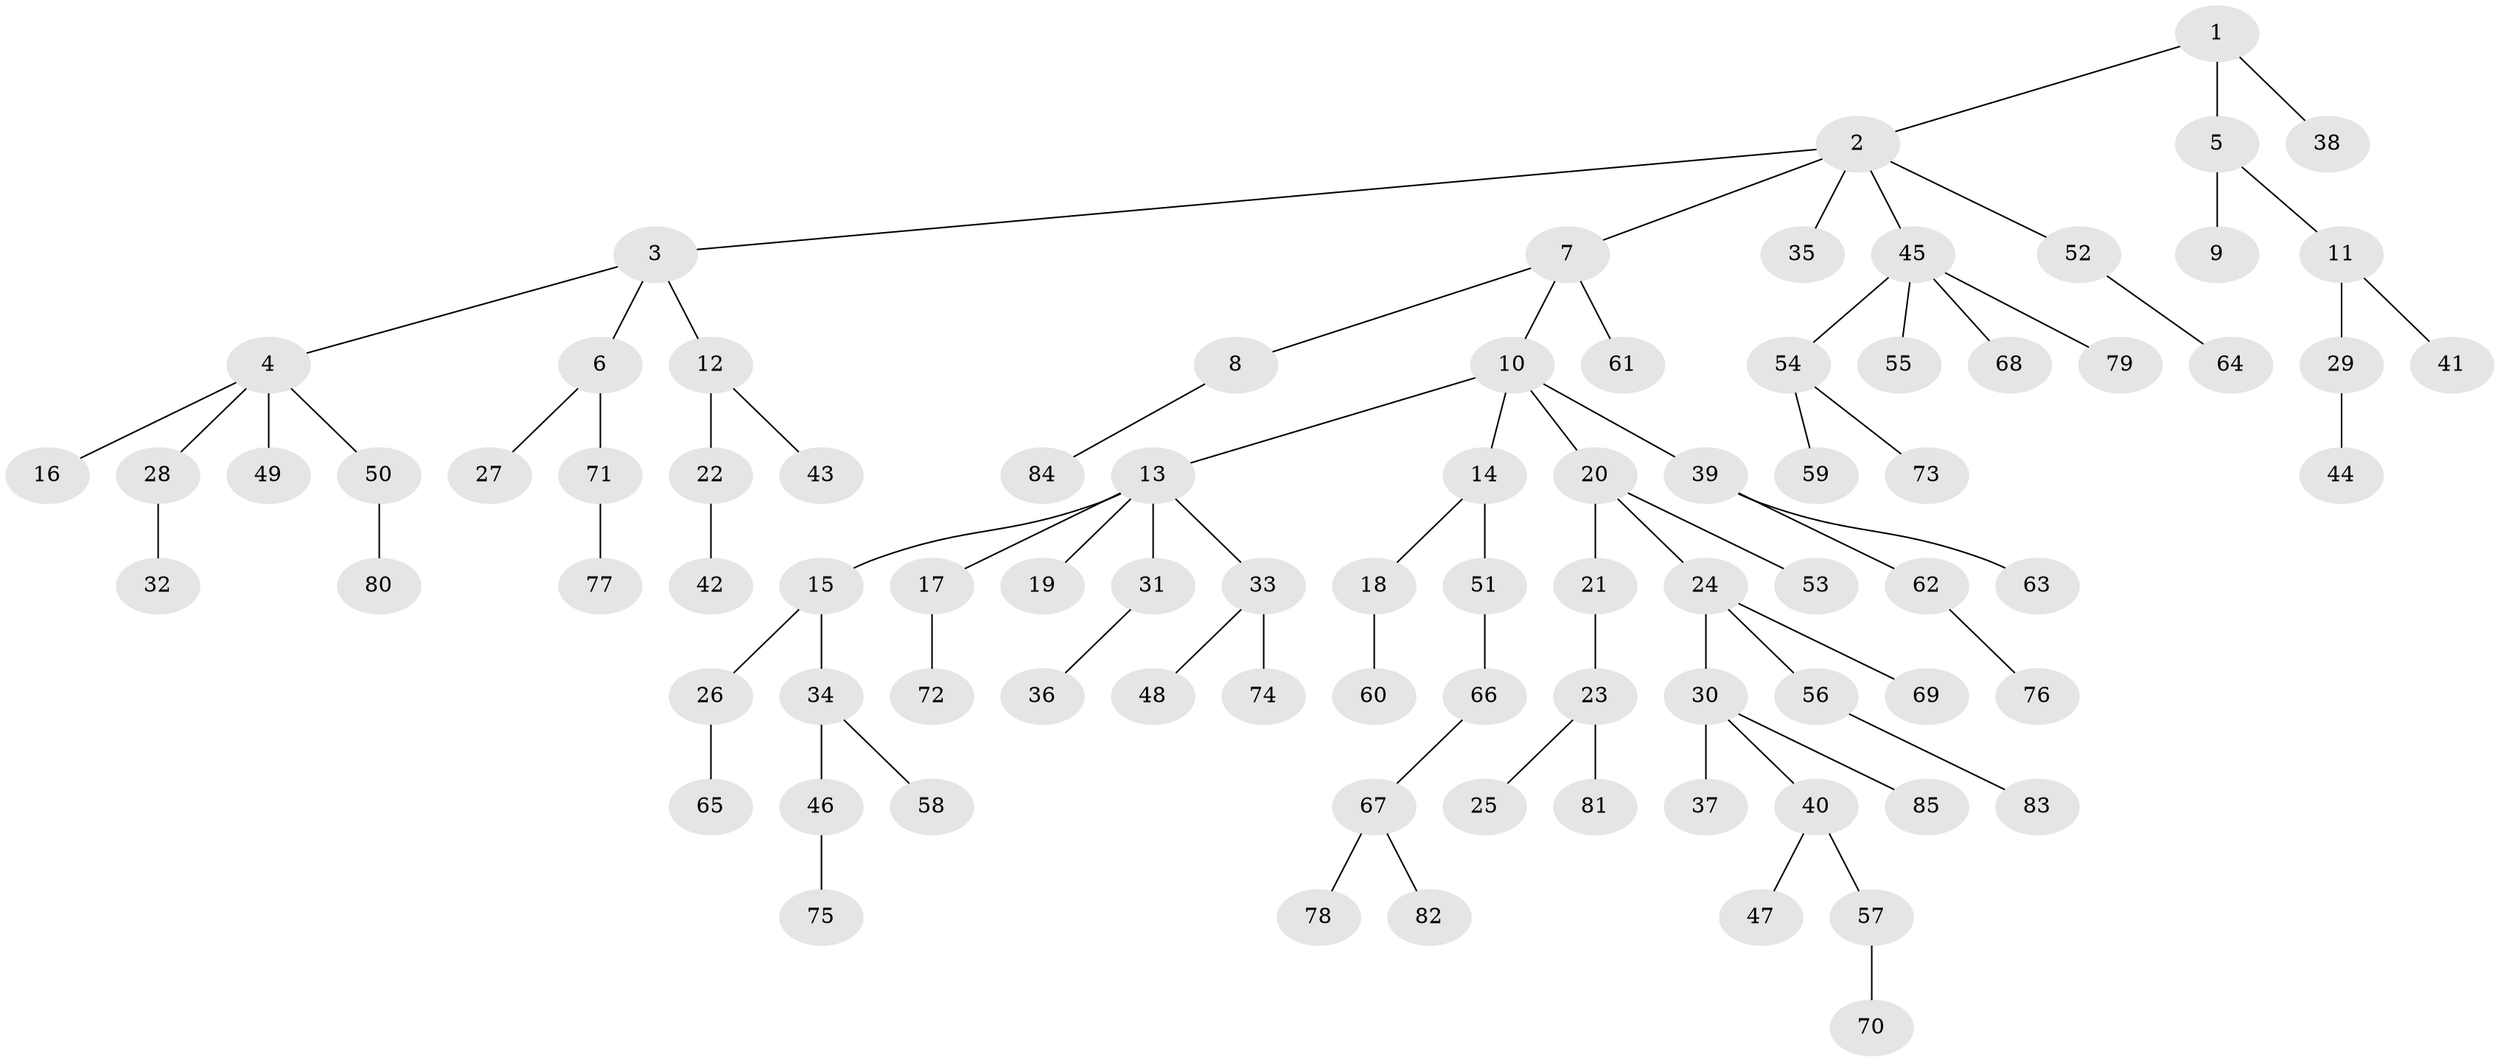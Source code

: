 // coarse degree distribution, {2: 0.12280701754385964, 6: 0.05263157894736842, 4: 0.12280701754385964, 3: 0.10526315789473684, 1: 0.5964912280701754}
// Generated by graph-tools (version 1.1) at 2025/24/03/03/25 07:24:05]
// undirected, 85 vertices, 84 edges
graph export_dot {
graph [start="1"]
  node [color=gray90,style=filled];
  1;
  2;
  3;
  4;
  5;
  6;
  7;
  8;
  9;
  10;
  11;
  12;
  13;
  14;
  15;
  16;
  17;
  18;
  19;
  20;
  21;
  22;
  23;
  24;
  25;
  26;
  27;
  28;
  29;
  30;
  31;
  32;
  33;
  34;
  35;
  36;
  37;
  38;
  39;
  40;
  41;
  42;
  43;
  44;
  45;
  46;
  47;
  48;
  49;
  50;
  51;
  52;
  53;
  54;
  55;
  56;
  57;
  58;
  59;
  60;
  61;
  62;
  63;
  64;
  65;
  66;
  67;
  68;
  69;
  70;
  71;
  72;
  73;
  74;
  75;
  76;
  77;
  78;
  79;
  80;
  81;
  82;
  83;
  84;
  85;
  1 -- 2;
  1 -- 5;
  1 -- 38;
  2 -- 3;
  2 -- 7;
  2 -- 35;
  2 -- 45;
  2 -- 52;
  3 -- 4;
  3 -- 6;
  3 -- 12;
  4 -- 16;
  4 -- 28;
  4 -- 49;
  4 -- 50;
  5 -- 9;
  5 -- 11;
  6 -- 27;
  6 -- 71;
  7 -- 8;
  7 -- 10;
  7 -- 61;
  8 -- 84;
  10 -- 13;
  10 -- 14;
  10 -- 20;
  10 -- 39;
  11 -- 29;
  11 -- 41;
  12 -- 22;
  12 -- 43;
  13 -- 15;
  13 -- 17;
  13 -- 19;
  13 -- 31;
  13 -- 33;
  14 -- 18;
  14 -- 51;
  15 -- 26;
  15 -- 34;
  17 -- 72;
  18 -- 60;
  20 -- 21;
  20 -- 24;
  20 -- 53;
  21 -- 23;
  22 -- 42;
  23 -- 25;
  23 -- 81;
  24 -- 30;
  24 -- 56;
  24 -- 69;
  26 -- 65;
  28 -- 32;
  29 -- 44;
  30 -- 37;
  30 -- 40;
  30 -- 85;
  31 -- 36;
  33 -- 48;
  33 -- 74;
  34 -- 46;
  34 -- 58;
  39 -- 62;
  39 -- 63;
  40 -- 47;
  40 -- 57;
  45 -- 54;
  45 -- 55;
  45 -- 68;
  45 -- 79;
  46 -- 75;
  50 -- 80;
  51 -- 66;
  52 -- 64;
  54 -- 59;
  54 -- 73;
  56 -- 83;
  57 -- 70;
  62 -- 76;
  66 -- 67;
  67 -- 78;
  67 -- 82;
  71 -- 77;
}

